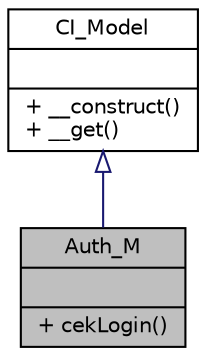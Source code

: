digraph "Auth_M"
{
 // LATEX_PDF_SIZE
  edge [fontname="Helvetica",fontsize="10",labelfontname="Helvetica",labelfontsize="10"];
  node [fontname="Helvetica",fontsize="10",shape=record];
  Node2 [label="{Auth_M\n||+ cekLogin()\l}",height=0.2,width=0.4,color="black", fillcolor="grey75", style="filled", fontcolor="black",tooltip=" "];
  Node3 -> Node2 [dir="back",color="midnightblue",fontsize="10",style="solid",arrowtail="onormal",fontname="Helvetica"];
  Node3 [label="{CI_Model\n||+ __construct()\l+ __get()\l}",height=0.2,width=0.4,color="black", fillcolor="white", style="filled",URL="$class_c_i___model.html",tooltip=" "];
}
